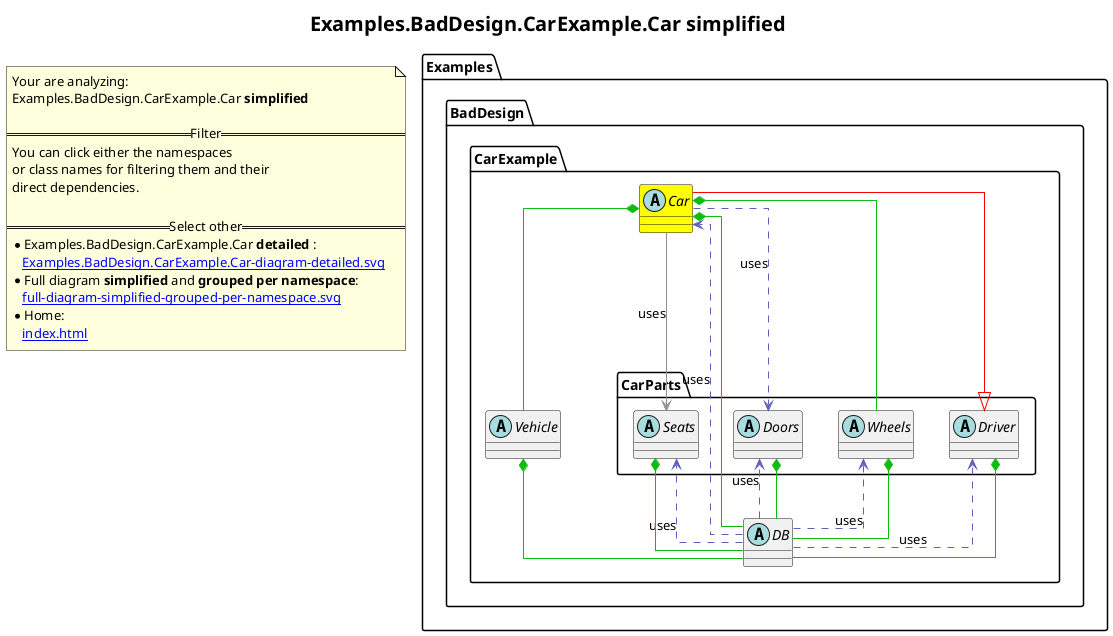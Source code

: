 @startuml
skinparam linetype ortho
title <size:20>Examples.BadDesign.CarExample.Car **simplified** </size>
note "Your are analyzing:\nExamples.BadDesign.CarExample.Car **simplified** \n\n==Filter==\nYou can click either the namespaces \nor class names for filtering them and their\ndirect dependencies.\n\n==Select other==\n* Examples.BadDesign.CarExample.Car **detailed** :\n   [[Examples.BadDesign.CarExample.Car-diagram-detailed.svg]]\n* Full diagram **simplified** and **grouped per namespace**:\n   [[full-diagram-simplified-grouped-per-namespace.svg]]\n* Home:\n   [[index.html]]" as FloatingNote
    abstract class Examples.BadDesign.CarExample.Car [[Examples.BadDesign.CarExample.Car-diagram-simplified.svg]] #yellow {
    }
    abstract class Examples.BadDesign.CarExample.Vehicle [[Examples.BadDesign.CarExample.Vehicle-diagram-simplified.svg]]  {
    }
    abstract class Examples.BadDesign.CarExample.DB [[Examples.BadDesign.CarExample.DB-diagram-simplified.svg]]  {
    }
      abstract class Examples.BadDesign.CarExample.CarParts.Driver [[Examples.BadDesign.CarExample.CarParts.Driver-diagram-simplified.svg]]  {
      }
      abstract class Examples.BadDesign.CarExample.CarParts.Wheels [[Examples.BadDesign.CarExample.CarParts.Wheels-diagram-simplified.svg]]  {
      }
      abstract class Examples.BadDesign.CarExample.CarParts.Doors [[Examples.BadDesign.CarExample.CarParts.Doors-diagram-simplified.svg]]  {
      }
      abstract class Examples.BadDesign.CarExample.CarParts.Seats [[Examples.BadDesign.CarExample.CarParts.Seats-diagram-simplified.svg]]  {
      }
 ' *************************************** 
 ' *************************************** 
 ' *************************************** 
' Class relations extracted from namespace:
' Examples.BadDesign.CarExample
Examples.BadDesign.CarExample.CarParts.Driver <|-[#red]- Examples.BadDesign.CarExample.Car
Examples.BadDesign.CarExample.Car *-[#10BB10]- Examples.BadDesign.CarExample.CarParts.Wheels 
Examples.BadDesign.CarExample.Car *-[#10BB10]- Examples.BadDesign.CarExample.Vehicle 
Examples.BadDesign.CarExample.Car *-[#10BB10]- Examples.BadDesign.CarExample.DB 
Examples.BadDesign.CarExample.Car .[#6060BB].> Examples.BadDesign.CarExample.CarParts.Doors  : uses 
Examples.BadDesign.CarExample.Car -[#909090]-> Examples.BadDesign.CarExample.CarParts.Seats  : uses 
Examples.BadDesign.CarExample.Vehicle *-[#10BB10]- Examples.BadDesign.CarExample.DB 
Examples.BadDesign.CarExample.DB .[#6060BB].> Examples.BadDesign.CarExample.Car  : uses 
Examples.BadDesign.CarExample.DB .[#6060BB].> Examples.BadDesign.CarExample.CarParts.Driver  : uses 
Examples.BadDesign.CarExample.DB .[#6060BB].> Examples.BadDesign.CarExample.CarParts.Wheels  : uses 
Examples.BadDesign.CarExample.DB .[#6060BB].> Examples.BadDesign.CarExample.CarParts.Doors  : uses 
Examples.BadDesign.CarExample.DB .[#6060BB].> Examples.BadDesign.CarExample.CarParts.Seats  : uses 
' Class relations extracted from namespace:
' Examples.BadDesign.CarExample.CarParts
Examples.BadDesign.CarExample.CarParts.Driver *-[#10BB10]- Examples.BadDesign.CarExample.DB 
Examples.BadDesign.CarExample.CarParts.Wheels *-[#10BB10]- Examples.BadDesign.CarExample.DB 
Examples.BadDesign.CarExample.CarParts.Doors *-[#10BB10]- Examples.BadDesign.CarExample.DB 
Examples.BadDesign.CarExample.CarParts.Seats *-[#10BB10]- Examples.BadDesign.CarExample.DB 
@enduml